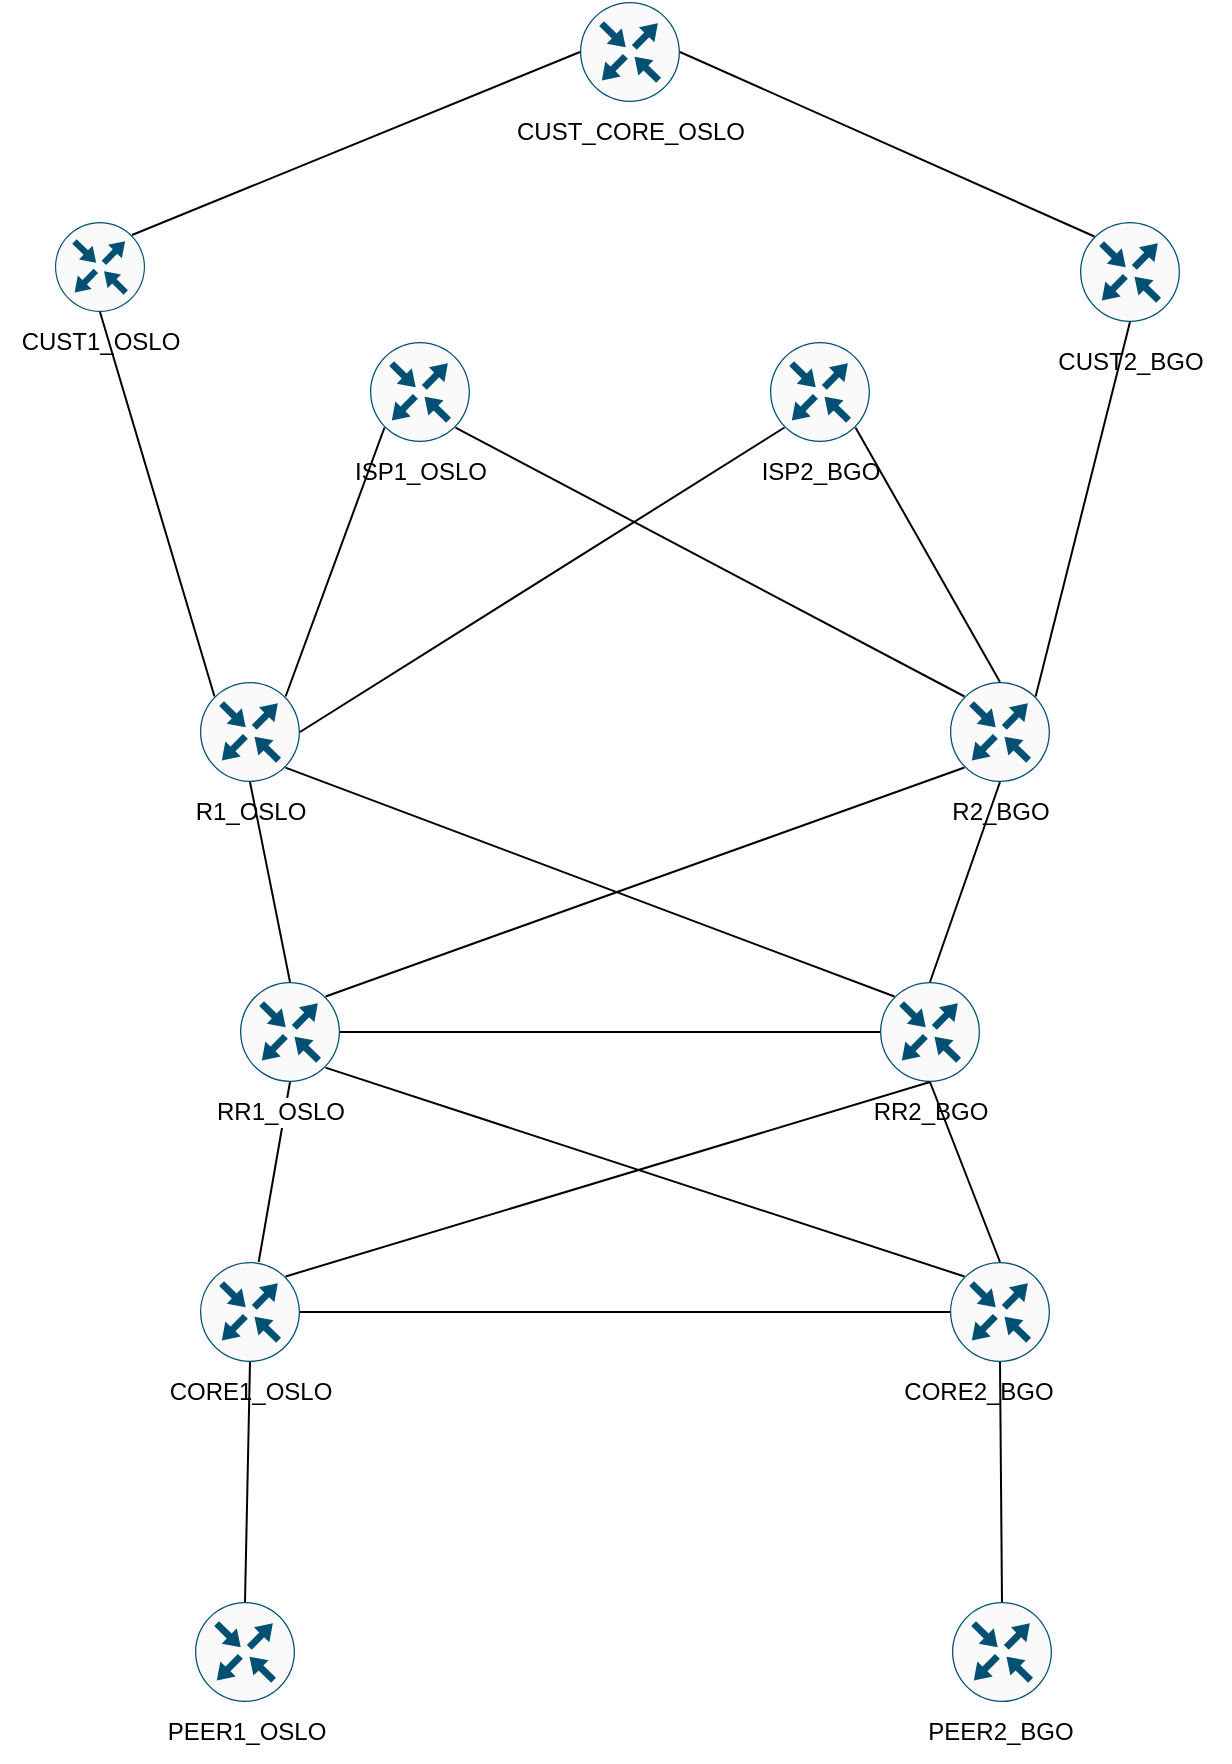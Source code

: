 <mxfile version="28.0.4">
  <diagram name="Page-1" id="WIjH59IM78XmjhC6BIA0">
    <mxGraphModel dx="992" dy="992" grid="1" gridSize="10" guides="1" tooltips="1" connect="1" arrows="1" fold="1" page="1" pageScale="1" pageWidth="827" pageHeight="1169" math="0" shadow="0">
      <root>
        <mxCell id="0" />
        <mxCell id="1" parent="0" />
        <mxCell id="qtWcef0dDSYC6tN5FEsb-1" value="" style="sketch=0;points=[[0.5,0,0],[1,0.5,0],[0.5,1,0],[0,0.5,0],[0.145,0.145,0],[0.856,0.145,0],[0.855,0.856,0],[0.145,0.855,0]];verticalLabelPosition=bottom;html=1;verticalAlign=top;aspect=fixed;align=center;pointerEvents=1;shape=mxgraph.cisco19.rect;prIcon=router;fillColor=#FAFAFA;strokeColor=#005073;" parent="1" vertex="1">
          <mxGeometry x="72.5" y="200" width="45" height="45" as="geometry" />
        </mxCell>
        <mxCell id="qtWcef0dDSYC6tN5FEsb-2" value="" style="sketch=0;points=[[0.5,0,0],[1,0.5,0],[0.5,1,0],[0,0.5,0],[0.145,0.145,0],[0.856,0.145,0],[0.855,0.856,0],[0.145,0.855,0]];verticalLabelPosition=bottom;html=1;verticalAlign=top;aspect=fixed;align=center;pointerEvents=1;shape=mxgraph.cisco19.rect;prIcon=router;fillColor=#FAFAFA;strokeColor=#005073;" parent="1" vertex="1">
          <mxGeometry x="335" y="90" width="50" height="50" as="geometry" />
        </mxCell>
        <mxCell id="qtWcef0dDSYC6tN5FEsb-3" value="" style="sketch=0;points=[[0.5,0,0],[1,0.5,0],[0.5,1,0],[0,0.5,0],[0.145,0.145,0],[0.856,0.145,0],[0.855,0.856,0],[0.145,0.855,0]];verticalLabelPosition=bottom;html=1;verticalAlign=top;aspect=fixed;align=center;pointerEvents=1;shape=mxgraph.cisco19.rect;prIcon=router;fillColor=#FAFAFA;strokeColor=#005073;" parent="1" vertex="1">
          <mxGeometry x="585" y="200" width="50" height="50" as="geometry" />
        </mxCell>
        <mxCell id="qtWcef0dDSYC6tN5FEsb-4" value="" style="sketch=0;points=[[0.5,0,0],[1,0.5,0],[0.5,1,0],[0,0.5,0],[0.145,0.145,0],[0.856,0.145,0],[0.855,0.856,0],[0.145,0.855,0]];verticalLabelPosition=bottom;html=1;verticalAlign=top;aspect=fixed;align=center;pointerEvents=1;shape=mxgraph.cisco19.rect;prIcon=router;fillColor=#FAFAFA;strokeColor=#005073;" parent="1" vertex="1">
          <mxGeometry x="430" y="260" width="50" height="50" as="geometry" />
        </mxCell>
        <mxCell id="qtWcef0dDSYC6tN5FEsb-5" value="" style="sketch=0;points=[[0.5,0,0],[1,0.5,0],[0.5,1,0],[0,0.5,0],[0.145,0.145,0],[0.856,0.145,0],[0.855,0.856,0],[0.145,0.855,0]];verticalLabelPosition=bottom;html=1;verticalAlign=top;aspect=fixed;align=center;pointerEvents=1;shape=mxgraph.cisco19.rect;prIcon=router;fillColor=#FAFAFA;strokeColor=#005073;" parent="1" vertex="1">
          <mxGeometry x="145" y="720" width="50" height="50" as="geometry" />
        </mxCell>
        <mxCell id="qtWcef0dDSYC6tN5FEsb-6" value="" style="sketch=0;points=[[0.5,0,0],[1,0.5,0],[0.5,1,0],[0,0.5,0],[0.145,0.145,0],[0.856,0.145,0],[0.855,0.856,0],[0.145,0.855,0]];verticalLabelPosition=bottom;html=1;verticalAlign=top;aspect=fixed;align=center;pointerEvents=1;shape=mxgraph.cisco19.rect;prIcon=router;fillColor=#FAFAFA;strokeColor=#005073;" parent="1" vertex="1">
          <mxGeometry x="230" y="260" width="50" height="50" as="geometry" />
        </mxCell>
        <mxCell id="qtWcef0dDSYC6tN5FEsb-7" value="" style="sketch=0;points=[[0.5,0,0],[1,0.5,0],[0.5,1,0],[0,0.5,0],[0.145,0.145,0],[0.856,0.145,0],[0.855,0.856,0],[0.145,0.855,0]];verticalLabelPosition=bottom;html=1;verticalAlign=top;aspect=fixed;align=center;pointerEvents=1;shape=mxgraph.cisco19.rect;prIcon=router;fillColor=#FAFAFA;strokeColor=#005073;" parent="1" vertex="1">
          <mxGeometry x="145" y="430" width="50" height="50" as="geometry" />
        </mxCell>
        <mxCell id="qtWcef0dDSYC6tN5FEsb-8" value="" style="sketch=0;points=[[0.5,0,0],[1,0.5,0],[0.5,1,0],[0,0.5,0],[0.145,0.145,0],[0.856,0.145,0],[0.855,0.856,0],[0.145,0.855,0]];verticalLabelPosition=bottom;html=1;verticalAlign=top;aspect=fixed;align=center;pointerEvents=1;shape=mxgraph.cisco19.rect;prIcon=router;fillColor=#FAFAFA;strokeColor=#005073;" parent="1" vertex="1">
          <mxGeometry x="142.5" y="890" width="50" height="50" as="geometry" />
        </mxCell>
        <mxCell id="qtWcef0dDSYC6tN5FEsb-9" value="" style="sketch=0;points=[[0.5,0,0],[1,0.5,0],[0.5,1,0],[0,0.5,0],[0.145,0.145,0],[0.856,0.145,0],[0.855,0.856,0],[0.145,0.855,0]];verticalLabelPosition=bottom;html=1;verticalAlign=top;aspect=fixed;align=center;pointerEvents=1;shape=mxgraph.cisco19.rect;prIcon=router;fillColor=#FAFAFA;strokeColor=#005073;" parent="1" vertex="1">
          <mxGeometry x="521" y="890" width="50" height="50" as="geometry" />
        </mxCell>
        <mxCell id="qtWcef0dDSYC6tN5FEsb-38" style="rounded=0;orthogonalLoop=1;jettySize=auto;html=1;exitX=0.5;exitY=1;exitDx=0;exitDy=0;exitPerimeter=0;endArrow=none;startFill=0;" parent="1" source="qtWcef0dDSYC6tN5FEsb-10" target="qtWcef0dDSYC6tN5FEsb-5" edge="1">
          <mxGeometry relative="1" as="geometry" />
        </mxCell>
        <mxCell id="qtWcef0dDSYC6tN5FEsb-10" value="" style="sketch=0;points=[[0.5,0,0],[1,0.5,0],[0.5,1,0],[0,0.5,0],[0.145,0.145,0],[0.856,0.145,0],[0.855,0.856,0],[0.145,0.855,0]];verticalLabelPosition=bottom;html=1;verticalAlign=top;aspect=fixed;align=center;pointerEvents=1;shape=mxgraph.cisco19.rect;prIcon=router;fillColor=#FAFAFA;strokeColor=#005073;" parent="1" vertex="1">
          <mxGeometry x="165" y="580" width="50" height="50" as="geometry" />
        </mxCell>
        <mxCell id="qtWcef0dDSYC6tN5FEsb-11" value="" style="sketch=0;points=[[0.5,0,0],[1,0.5,0],[0.5,1,0],[0,0.5,0],[0.145,0.145,0],[0.856,0.145,0],[0.855,0.856,0],[0.145,0.855,0]];verticalLabelPosition=bottom;html=1;verticalAlign=top;aspect=fixed;align=center;pointerEvents=1;shape=mxgraph.cisco19.rect;prIcon=router;fillColor=#FAFAFA;strokeColor=#005073;" parent="1" vertex="1">
          <mxGeometry x="520" y="430" width="50" height="50" as="geometry" />
        </mxCell>
        <mxCell id="qtWcef0dDSYC6tN5FEsb-12" value="" style="sketch=0;points=[[0.5,0,0],[1,0.5,0],[0.5,1,0],[0,0.5,0],[0.145,0.145,0],[0.856,0.145,0],[0.855,0.856,0],[0.145,0.855,0]];verticalLabelPosition=bottom;html=1;verticalAlign=top;aspect=fixed;align=center;pointerEvents=1;shape=mxgraph.cisco19.rect;prIcon=router;fillColor=#FAFAFA;strokeColor=#005073;" parent="1" vertex="1">
          <mxGeometry x="485" y="580" width="50" height="50" as="geometry" />
        </mxCell>
        <mxCell id="qtWcef0dDSYC6tN5FEsb-13" value="" style="sketch=0;points=[[0.5,0,0],[1,0.5,0],[0.5,1,0],[0,0.5,0],[0.145,0.145,0],[0.856,0.145,0],[0.855,0.856,0],[0.145,0.855,0]];verticalLabelPosition=bottom;html=1;verticalAlign=top;aspect=fixed;align=center;pointerEvents=1;shape=mxgraph.cisco19.rect;prIcon=router;fillColor=#FAFAFA;strokeColor=#005073;" parent="1" vertex="1">
          <mxGeometry x="520" y="720" width="50" height="50" as="geometry" />
        </mxCell>
        <mxCell id="qtWcef0dDSYC6tN5FEsb-14" value="CUST1_OSLO" style="text;html=1;align=center;verticalAlign=middle;resizable=0;points=[];autosize=1;strokeColor=none;fillColor=none;labelBackgroundColor=default;" parent="1" vertex="1">
          <mxGeometry x="45" y="245" width="100" height="30" as="geometry" />
        </mxCell>
        <mxCell id="qtWcef0dDSYC6tN5FEsb-15" value="CUST_CORE_OSLO" style="text;html=1;align=center;verticalAlign=middle;resizable=0;points=[];autosize=1;strokeColor=none;fillColor=none;labelBackgroundColor=default;" parent="1" vertex="1">
          <mxGeometry x="290" y="140" width="140" height="30" as="geometry" />
        </mxCell>
        <mxCell id="qtWcef0dDSYC6tN5FEsb-17" value="ISP1_OSLO" style="text;html=1;align=center;verticalAlign=middle;resizable=0;points=[];autosize=1;strokeColor=none;fillColor=none;labelBackgroundColor=default;" parent="1" vertex="1">
          <mxGeometry x="210" y="310" width="90" height="30" as="geometry" />
        </mxCell>
        <mxCell id="qtWcef0dDSYC6tN5FEsb-18" value="ISP2_BGO" style="text;html=1;align=center;verticalAlign=middle;resizable=0;points=[];autosize=1;strokeColor=none;fillColor=none;" parent="1" vertex="1">
          <mxGeometry x="415" y="310" width="80" height="30" as="geometry" />
        </mxCell>
        <mxCell id="qtWcef0dDSYC6tN5FEsb-19" value="CORE2_BGO" style="text;html=1;align=center;verticalAlign=middle;resizable=0;points=[];autosize=1;strokeColor=none;fillColor=none;" parent="1" vertex="1">
          <mxGeometry x="484" y="770" width="100" height="30" as="geometry" />
        </mxCell>
        <mxCell id="qtWcef0dDSYC6tN5FEsb-20" value="CORE1_OSLO" style="text;html=1;align=center;verticalAlign=middle;resizable=0;points=[];autosize=1;strokeColor=none;fillColor=none;labelBackgroundColor=default;" parent="1" vertex="1">
          <mxGeometry x="120" y="770" width="100" height="30" as="geometry" />
        </mxCell>
        <mxCell id="qtWcef0dDSYC6tN5FEsb-21" value="RR1_OSLO" style="text;html=1;align=center;verticalAlign=middle;resizable=0;points=[];autosize=1;strokeColor=none;fillColor=none;labelBackgroundColor=default;" parent="1" vertex="1">
          <mxGeometry x="140" y="630" width="90" height="30" as="geometry" />
        </mxCell>
        <mxCell id="qtWcef0dDSYC6tN5FEsb-22" value="CUST2_BGO" style="text;html=1;align=center;verticalAlign=middle;resizable=0;points=[];autosize=1;strokeColor=none;fillColor=none;labelBackgroundColor=default;" parent="1" vertex="1">
          <mxGeometry x="560" y="255" width="100" height="30" as="geometry" />
        </mxCell>
        <mxCell id="qtWcef0dDSYC6tN5FEsb-23" value="R1_OSLO" style="text;html=1;align=center;verticalAlign=middle;resizable=0;points=[];autosize=1;strokeColor=none;fillColor=none;labelBackgroundColor=default;" parent="1" vertex="1">
          <mxGeometry x="130" y="480" width="80" height="30" as="geometry" />
        </mxCell>
        <mxCell id="qtWcef0dDSYC6tN5FEsb-24" value="R2_BGO" style="text;html=1;align=center;verticalAlign=middle;resizable=0;points=[];autosize=1;strokeColor=none;fillColor=none;labelBackgroundColor=default;" parent="1" vertex="1">
          <mxGeometry x="510" y="480" width="70" height="30" as="geometry" />
        </mxCell>
        <mxCell id="qtWcef0dDSYC6tN5FEsb-25" value="RR2_BGO" style="text;html=1;align=center;verticalAlign=middle;resizable=0;points=[];autosize=1;strokeColor=none;fillColor=none;labelBorderColor=none;labelBackgroundColor=default;" parent="1" vertex="1">
          <mxGeometry x="470" y="630" width="80" height="30" as="geometry" />
        </mxCell>
        <mxCell id="qtWcef0dDSYC6tN5FEsb-26" value="PEER1_OSLO" style="text;html=1;align=center;verticalAlign=middle;resizable=0;points=[];autosize=1;strokeColor=none;fillColor=none;" parent="1" vertex="1">
          <mxGeometry x="117.5" y="940" width="100" height="30" as="geometry" />
        </mxCell>
        <mxCell id="qtWcef0dDSYC6tN5FEsb-28" value="PEER2_BGO" style="text;html=1;align=center;verticalAlign=middle;resizable=0;points=[];autosize=1;strokeColor=none;fillColor=none;" parent="1" vertex="1">
          <mxGeometry x="495" y="940" width="100" height="30" as="geometry" />
        </mxCell>
        <mxCell id="qtWcef0dDSYC6tN5FEsb-29" style="rounded=0;orthogonalLoop=1;jettySize=auto;html=1;exitX=0.856;exitY=0.145;exitDx=0;exitDy=0;exitPerimeter=0;entryX=0.145;entryY=0.855;entryDx=0;entryDy=0;entryPerimeter=0;endArrow=none;startFill=0;" parent="1" source="qtWcef0dDSYC6tN5FEsb-7" target="qtWcef0dDSYC6tN5FEsb-6" edge="1">
          <mxGeometry relative="1" as="geometry" />
        </mxCell>
        <mxCell id="qtWcef0dDSYC6tN5FEsb-30" style="rounded=0;orthogonalLoop=1;jettySize=auto;html=1;exitX=1;exitY=0.5;exitDx=0;exitDy=0;exitPerimeter=0;entryX=0.145;entryY=0.855;entryDx=0;entryDy=0;entryPerimeter=0;endArrow=none;startFill=0;" parent="1" source="qtWcef0dDSYC6tN5FEsb-7" target="qtWcef0dDSYC6tN5FEsb-4" edge="1">
          <mxGeometry relative="1" as="geometry" />
        </mxCell>
        <mxCell id="qtWcef0dDSYC6tN5FEsb-31" style="rounded=0;orthogonalLoop=1;jettySize=auto;html=1;exitX=0.145;exitY=0.145;exitDx=0;exitDy=0;exitPerimeter=0;entryX=0.855;entryY=0.856;entryDx=0;entryDy=0;entryPerimeter=0;endArrow=none;startFill=0;" parent="1" source="qtWcef0dDSYC6tN5FEsb-11" target="qtWcef0dDSYC6tN5FEsb-6" edge="1">
          <mxGeometry relative="1" as="geometry" />
        </mxCell>
        <mxCell id="qtWcef0dDSYC6tN5FEsb-32" style="rounded=0;orthogonalLoop=1;jettySize=auto;html=1;exitX=0.5;exitY=0;exitDx=0;exitDy=0;exitPerimeter=0;entryX=0.855;entryY=0.856;entryDx=0;entryDy=0;entryPerimeter=0;endArrow=none;startFill=0;" parent="1" source="qtWcef0dDSYC6tN5FEsb-11" target="qtWcef0dDSYC6tN5FEsb-4" edge="1">
          <mxGeometry relative="1" as="geometry" />
        </mxCell>
        <mxCell id="qtWcef0dDSYC6tN5FEsb-34" style="rounded=0;orthogonalLoop=1;jettySize=auto;html=1;exitX=0.5;exitY=1;exitDx=0;exitDy=0;exitPerimeter=0;entryX=0.5;entryY=0;entryDx=0;entryDy=0;entryPerimeter=0;endArrow=none;startFill=0;" parent="1" source="qtWcef0dDSYC6tN5FEsb-7" target="qtWcef0dDSYC6tN5FEsb-10" edge="1">
          <mxGeometry relative="1" as="geometry" />
        </mxCell>
        <mxCell id="qtWcef0dDSYC6tN5FEsb-35" style="rounded=0;orthogonalLoop=1;jettySize=auto;html=1;exitX=0.855;exitY=0.856;exitDx=0;exitDy=0;exitPerimeter=0;entryX=0.145;entryY=0.145;entryDx=0;entryDy=0;entryPerimeter=0;endArrow=none;startFill=0;" parent="1" source="qtWcef0dDSYC6tN5FEsb-7" target="qtWcef0dDSYC6tN5FEsb-12" edge="1">
          <mxGeometry relative="1" as="geometry" />
        </mxCell>
        <mxCell id="qtWcef0dDSYC6tN5FEsb-36" style="rounded=0;orthogonalLoop=1;jettySize=auto;html=1;exitX=0.5;exitY=1;exitDx=0;exitDy=0;exitPerimeter=0;entryX=0.5;entryY=0;entryDx=0;entryDy=0;entryPerimeter=0;endArrow=none;startFill=0;" parent="1" source="qtWcef0dDSYC6tN5FEsb-11" target="qtWcef0dDSYC6tN5FEsb-12" edge="1">
          <mxGeometry relative="1" as="geometry" />
        </mxCell>
        <mxCell id="qtWcef0dDSYC6tN5FEsb-37" style="rounded=0;orthogonalLoop=1;jettySize=auto;html=1;exitX=0.145;exitY=0.855;exitDx=0;exitDy=0;exitPerimeter=0;entryX=0.856;entryY=0.145;entryDx=0;entryDy=0;entryPerimeter=0;endArrow=none;startFill=0;" parent="1" source="qtWcef0dDSYC6tN5FEsb-11" target="qtWcef0dDSYC6tN5FEsb-10" edge="1">
          <mxGeometry relative="1" as="geometry" />
        </mxCell>
        <mxCell id="qtWcef0dDSYC6tN5FEsb-39" style="rounded=0;orthogonalLoop=1;jettySize=auto;html=1;exitX=0.855;exitY=0.856;exitDx=0;exitDy=0;exitPerimeter=0;entryX=0.145;entryY=0.145;entryDx=0;entryDy=0;entryPerimeter=0;endArrow=none;startFill=0;" parent="1" source="qtWcef0dDSYC6tN5FEsb-10" target="qtWcef0dDSYC6tN5FEsb-13" edge="1">
          <mxGeometry relative="1" as="geometry" />
        </mxCell>
        <mxCell id="qtWcef0dDSYC6tN5FEsb-40" style="rounded=0;orthogonalLoop=1;jettySize=auto;html=1;exitX=0.5;exitY=1;exitDx=0;exitDy=0;exitPerimeter=0;entryX=0.856;entryY=0.145;entryDx=0;entryDy=0;entryPerimeter=0;endArrow=none;startFill=0;" parent="1" source="qtWcef0dDSYC6tN5FEsb-12" target="qtWcef0dDSYC6tN5FEsb-5" edge="1">
          <mxGeometry relative="1" as="geometry" />
        </mxCell>
        <mxCell id="qtWcef0dDSYC6tN5FEsb-41" style="rounded=0;orthogonalLoop=1;jettySize=auto;html=1;exitX=0.5;exitY=1;exitDx=0;exitDy=0;exitPerimeter=0;entryX=0.5;entryY=0;entryDx=0;entryDy=0;entryPerimeter=0;endArrow=none;startFill=0;" parent="1" source="qtWcef0dDSYC6tN5FEsb-12" target="qtWcef0dDSYC6tN5FEsb-13" edge="1">
          <mxGeometry relative="1" as="geometry" />
        </mxCell>
        <mxCell id="qtWcef0dDSYC6tN5FEsb-42" style="rounded=0;orthogonalLoop=1;jettySize=auto;html=1;exitX=0.5;exitY=1;exitDx=0;exitDy=0;exitPerimeter=0;entryX=0.5;entryY=0;entryDx=0;entryDy=0;entryPerimeter=0;endArrow=none;startFill=0;" parent="1" source="qtWcef0dDSYC6tN5FEsb-5" target="qtWcef0dDSYC6tN5FEsb-8" edge="1">
          <mxGeometry relative="1" as="geometry" />
        </mxCell>
        <mxCell id="qtWcef0dDSYC6tN5FEsb-43" style="rounded=0;orthogonalLoop=1;jettySize=auto;html=1;exitX=0.5;exitY=1;exitDx=0;exitDy=0;exitPerimeter=0;entryX=0.5;entryY=0;entryDx=0;entryDy=0;entryPerimeter=0;endArrow=none;startFill=0;" parent="1" source="qtWcef0dDSYC6tN5FEsb-13" target="qtWcef0dDSYC6tN5FEsb-9" edge="1">
          <mxGeometry relative="1" as="geometry" />
        </mxCell>
        <mxCell id="qtWcef0dDSYC6tN5FEsb-45" style="rounded=0;orthogonalLoop=1;jettySize=auto;html=1;exitX=0.856;exitY=0.145;exitDx=0;exitDy=0;exitPerimeter=0;entryX=0;entryY=0.5;entryDx=0;entryDy=0;entryPerimeter=0;endArrow=none;startFill=0;" parent="1" source="qtWcef0dDSYC6tN5FEsb-1" target="qtWcef0dDSYC6tN5FEsb-2" edge="1">
          <mxGeometry relative="1" as="geometry" />
        </mxCell>
        <mxCell id="qtWcef0dDSYC6tN5FEsb-46" style="rounded=0;orthogonalLoop=1;jettySize=auto;html=1;exitX=0.145;exitY=0.145;exitDx=0;exitDy=0;exitPerimeter=0;entryX=1;entryY=0.5;entryDx=0;entryDy=0;entryPerimeter=0;endArrow=none;startFill=0;" parent="1" source="qtWcef0dDSYC6tN5FEsb-3" target="qtWcef0dDSYC6tN5FEsb-2" edge="1">
          <mxGeometry relative="1" as="geometry" />
        </mxCell>
        <mxCell id="qtWcef0dDSYC6tN5FEsb-47" style="rounded=0;orthogonalLoop=1;jettySize=auto;html=1;exitX=1;exitY=0.5;exitDx=0;exitDy=0;exitPerimeter=0;entryX=0;entryY=0.5;entryDx=0;entryDy=0;entryPerimeter=0;endArrow=none;startFill=0;" parent="1" source="qtWcef0dDSYC6tN5FEsb-5" target="qtWcef0dDSYC6tN5FEsb-13" edge="1">
          <mxGeometry relative="1" as="geometry" />
        </mxCell>
        <mxCell id="qtWcef0dDSYC6tN5FEsb-48" style="rounded=0;orthogonalLoop=1;jettySize=auto;html=1;exitX=1;exitY=0.5;exitDx=0;exitDy=0;exitPerimeter=0;entryX=0;entryY=0.5;entryDx=0;entryDy=0;entryPerimeter=0;endArrow=none;startFill=0;" parent="1" source="qtWcef0dDSYC6tN5FEsb-10" target="qtWcef0dDSYC6tN5FEsb-12" edge="1">
          <mxGeometry relative="1" as="geometry" />
        </mxCell>
        <mxCell id="qtWcef0dDSYC6tN5FEsb-49" style="rounded=0;orthogonalLoop=1;jettySize=auto;html=1;exitX=0.856;exitY=0.145;exitDx=0;exitDy=0;exitPerimeter=0;entryX=0.5;entryY=1;entryDx=0;entryDy=0;entryPerimeter=0;endArrow=none;startFill=0;" parent="1" source="qtWcef0dDSYC6tN5FEsb-11" target="qtWcef0dDSYC6tN5FEsb-3" edge="1">
          <mxGeometry relative="1" as="geometry" />
        </mxCell>
        <mxCell id="qtWcef0dDSYC6tN5FEsb-54" style="rounded=0;orthogonalLoop=1;jettySize=auto;html=1;exitX=0.145;exitY=0.145;exitDx=0;exitDy=0;exitPerimeter=0;entryX=0.5;entryY=1;entryDx=0;entryDy=0;entryPerimeter=0;endArrow=none;startFill=0;" parent="1" source="qtWcef0dDSYC6tN5FEsb-7" target="qtWcef0dDSYC6tN5FEsb-1" edge="1">
          <mxGeometry relative="1" as="geometry" />
        </mxCell>
      </root>
    </mxGraphModel>
  </diagram>
</mxfile>
